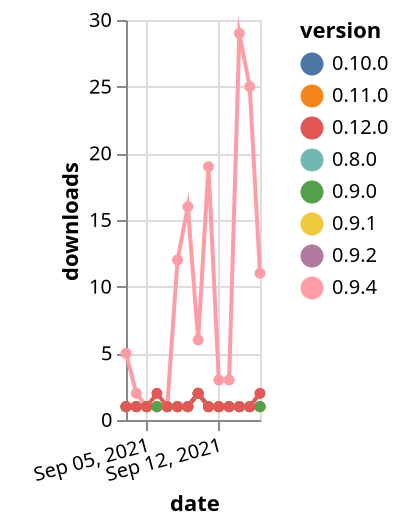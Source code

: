 {"$schema": "https://vega.github.io/schema/vega-lite/v5.json", "description": "A simple bar chart with embedded data.", "data": {"values": [{"date": "2021-09-03", "total": 189, "delta": 1, "version": "0.9.2"}, {"date": "2021-09-04", "total": 190, "delta": 1, "version": "0.9.2"}, {"date": "2021-09-05", "total": 191, "delta": 1, "version": "0.9.2"}, {"date": "2021-09-06", "total": 192, "delta": 1, "version": "0.9.2"}, {"date": "2021-09-07", "total": 193, "delta": 1, "version": "0.9.2"}, {"date": "2021-09-08", "total": 194, "delta": 1, "version": "0.9.2"}, {"date": "2021-09-09", "total": 195, "delta": 1, "version": "0.9.2"}, {"date": "2021-09-10", "total": 197, "delta": 2, "version": "0.9.2"}, {"date": "2021-09-11", "total": 198, "delta": 1, "version": "0.9.2"}, {"date": "2021-09-12", "total": 199, "delta": 1, "version": "0.9.2"}, {"date": "2021-09-13", "total": 200, "delta": 1, "version": "0.9.2"}, {"date": "2021-09-14", "total": 201, "delta": 1, "version": "0.9.2"}, {"date": "2021-09-15", "total": 202, "delta": 1, "version": "0.9.2"}, {"date": "2021-09-16", "total": 203, "delta": 1, "version": "0.9.2"}, {"date": "2021-09-03", "total": 2674, "delta": 5, "version": "0.9.4"}, {"date": "2021-09-04", "total": 2676, "delta": 2, "version": "0.9.4"}, {"date": "2021-09-05", "total": 2677, "delta": 1, "version": "0.9.4"}, {"date": "2021-09-06", "total": 2678, "delta": 1, "version": "0.9.4"}, {"date": "2021-09-07", "total": 2679, "delta": 1, "version": "0.9.4"}, {"date": "2021-09-08", "total": 2691, "delta": 12, "version": "0.9.4"}, {"date": "2021-09-09", "total": 2707, "delta": 16, "version": "0.9.4"}, {"date": "2021-09-10", "total": 2713, "delta": 6, "version": "0.9.4"}, {"date": "2021-09-11", "total": 2732, "delta": 19, "version": "0.9.4"}, {"date": "2021-09-12", "total": 2735, "delta": 3, "version": "0.9.4"}, {"date": "2021-09-13", "total": 2738, "delta": 3, "version": "0.9.4"}, {"date": "2021-09-14", "total": 2767, "delta": 29, "version": "0.9.4"}, {"date": "2021-09-15", "total": 2792, "delta": 25, "version": "0.9.4"}, {"date": "2021-09-16", "total": 2803, "delta": 11, "version": "0.9.4"}, {"date": "2021-09-03", "total": 157, "delta": 1, "version": "0.10.0"}, {"date": "2021-09-04", "total": 158, "delta": 1, "version": "0.10.0"}, {"date": "2021-09-05", "total": 159, "delta": 1, "version": "0.10.0"}, {"date": "2021-09-06", "total": 160, "delta": 1, "version": "0.10.0"}, {"date": "2021-09-07", "total": 161, "delta": 1, "version": "0.10.0"}, {"date": "2021-09-08", "total": 162, "delta": 1, "version": "0.10.0"}, {"date": "2021-09-09", "total": 163, "delta": 1, "version": "0.10.0"}, {"date": "2021-09-10", "total": 165, "delta": 2, "version": "0.10.0"}, {"date": "2021-09-11", "total": 166, "delta": 1, "version": "0.10.0"}, {"date": "2021-09-12", "total": 167, "delta": 1, "version": "0.10.0"}, {"date": "2021-09-13", "total": 168, "delta": 1, "version": "0.10.0"}, {"date": "2021-09-14", "total": 169, "delta": 1, "version": "0.10.0"}, {"date": "2021-09-15", "total": 170, "delta": 1, "version": "0.10.0"}, {"date": "2021-09-16", "total": 171, "delta": 1, "version": "0.10.0"}, {"date": "2021-09-03", "total": 196, "delta": 1, "version": "0.9.1"}, {"date": "2021-09-04", "total": 197, "delta": 1, "version": "0.9.1"}, {"date": "2021-09-05", "total": 198, "delta": 1, "version": "0.9.1"}, {"date": "2021-09-06", "total": 199, "delta": 1, "version": "0.9.1"}, {"date": "2021-09-07", "total": 200, "delta": 1, "version": "0.9.1"}, {"date": "2021-09-08", "total": 201, "delta": 1, "version": "0.9.1"}, {"date": "2021-09-09", "total": 202, "delta": 1, "version": "0.9.1"}, {"date": "2021-09-10", "total": 204, "delta": 2, "version": "0.9.1"}, {"date": "2021-09-11", "total": 205, "delta": 1, "version": "0.9.1"}, {"date": "2021-09-12", "total": 206, "delta": 1, "version": "0.9.1"}, {"date": "2021-09-13", "total": 207, "delta": 1, "version": "0.9.1"}, {"date": "2021-09-14", "total": 208, "delta": 1, "version": "0.9.1"}, {"date": "2021-09-15", "total": 209, "delta": 1, "version": "0.9.1"}, {"date": "2021-09-16", "total": 210, "delta": 1, "version": "0.9.1"}, {"date": "2021-09-03", "total": 274, "delta": 1, "version": "0.8.0"}, {"date": "2021-09-04", "total": 275, "delta": 1, "version": "0.8.0"}, {"date": "2021-09-05", "total": 276, "delta": 1, "version": "0.8.0"}, {"date": "2021-09-06", "total": 277, "delta": 1, "version": "0.8.0"}, {"date": "2021-09-07", "total": 278, "delta": 1, "version": "0.8.0"}, {"date": "2021-09-08", "total": 279, "delta": 1, "version": "0.8.0"}, {"date": "2021-09-09", "total": 280, "delta": 1, "version": "0.8.0"}, {"date": "2021-09-10", "total": 282, "delta": 2, "version": "0.8.0"}, {"date": "2021-09-11", "total": 283, "delta": 1, "version": "0.8.0"}, {"date": "2021-09-12", "total": 284, "delta": 1, "version": "0.8.0"}, {"date": "2021-09-13", "total": 285, "delta": 1, "version": "0.8.0"}, {"date": "2021-09-14", "total": 286, "delta": 1, "version": "0.8.0"}, {"date": "2021-09-15", "total": 287, "delta": 1, "version": "0.8.0"}, {"date": "2021-09-16", "total": 288, "delta": 1, "version": "0.8.0"}, {"date": "2021-09-03", "total": 184, "delta": 1, "version": "0.11.0"}, {"date": "2021-09-04", "total": 185, "delta": 1, "version": "0.11.0"}, {"date": "2021-09-05", "total": 186, "delta": 1, "version": "0.11.0"}, {"date": "2021-09-06", "total": 187, "delta": 1, "version": "0.11.0"}, {"date": "2021-09-07", "total": 188, "delta": 1, "version": "0.11.0"}, {"date": "2021-09-08", "total": 189, "delta": 1, "version": "0.11.0"}, {"date": "2021-09-09", "total": 190, "delta": 1, "version": "0.11.0"}, {"date": "2021-09-10", "total": 192, "delta": 2, "version": "0.11.0"}, {"date": "2021-09-11", "total": 193, "delta": 1, "version": "0.11.0"}, {"date": "2021-09-12", "total": 194, "delta": 1, "version": "0.11.0"}, {"date": "2021-09-13", "total": 195, "delta": 1, "version": "0.11.0"}, {"date": "2021-09-14", "total": 196, "delta": 1, "version": "0.11.0"}, {"date": "2021-09-15", "total": 197, "delta": 1, "version": "0.11.0"}, {"date": "2021-09-16", "total": 198, "delta": 1, "version": "0.11.0"}, {"date": "2021-09-03", "total": 215, "delta": 1, "version": "0.9.0"}, {"date": "2021-09-04", "total": 216, "delta": 1, "version": "0.9.0"}, {"date": "2021-09-05", "total": 217, "delta": 1, "version": "0.9.0"}, {"date": "2021-09-06", "total": 218, "delta": 1, "version": "0.9.0"}, {"date": "2021-09-07", "total": 219, "delta": 1, "version": "0.9.0"}, {"date": "2021-09-08", "total": 220, "delta": 1, "version": "0.9.0"}, {"date": "2021-09-09", "total": 221, "delta": 1, "version": "0.9.0"}, {"date": "2021-09-10", "total": 223, "delta": 2, "version": "0.9.0"}, {"date": "2021-09-11", "total": 224, "delta": 1, "version": "0.9.0"}, {"date": "2021-09-12", "total": 225, "delta": 1, "version": "0.9.0"}, {"date": "2021-09-13", "total": 226, "delta": 1, "version": "0.9.0"}, {"date": "2021-09-14", "total": 227, "delta": 1, "version": "0.9.0"}, {"date": "2021-09-15", "total": 228, "delta": 1, "version": "0.9.0"}, {"date": "2021-09-16", "total": 229, "delta": 1, "version": "0.9.0"}, {"date": "2021-09-03", "total": 225, "delta": 1, "version": "0.12.0"}, {"date": "2021-09-04", "total": 226, "delta": 1, "version": "0.12.0"}, {"date": "2021-09-05", "total": 227, "delta": 1, "version": "0.12.0"}, {"date": "2021-09-06", "total": 229, "delta": 2, "version": "0.12.0"}, {"date": "2021-09-07", "total": 230, "delta": 1, "version": "0.12.0"}, {"date": "2021-09-08", "total": 231, "delta": 1, "version": "0.12.0"}, {"date": "2021-09-09", "total": 232, "delta": 1, "version": "0.12.0"}, {"date": "2021-09-10", "total": 234, "delta": 2, "version": "0.12.0"}, {"date": "2021-09-11", "total": 235, "delta": 1, "version": "0.12.0"}, {"date": "2021-09-12", "total": 236, "delta": 1, "version": "0.12.0"}, {"date": "2021-09-13", "total": 237, "delta": 1, "version": "0.12.0"}, {"date": "2021-09-14", "total": 238, "delta": 1, "version": "0.12.0"}, {"date": "2021-09-15", "total": 239, "delta": 1, "version": "0.12.0"}, {"date": "2021-09-16", "total": 241, "delta": 2, "version": "0.12.0"}]}, "width": "container", "mark": {"type": "line", "point": {"filled": true}}, "encoding": {"x": {"field": "date", "type": "temporal", "timeUnit": "yearmonthdate", "title": "date", "axis": {"labelAngle": -15}}, "y": {"field": "delta", "type": "quantitative", "title": "downloads"}, "color": {"field": "version", "type": "nominal"}, "tooltip": {"field": "delta"}}}